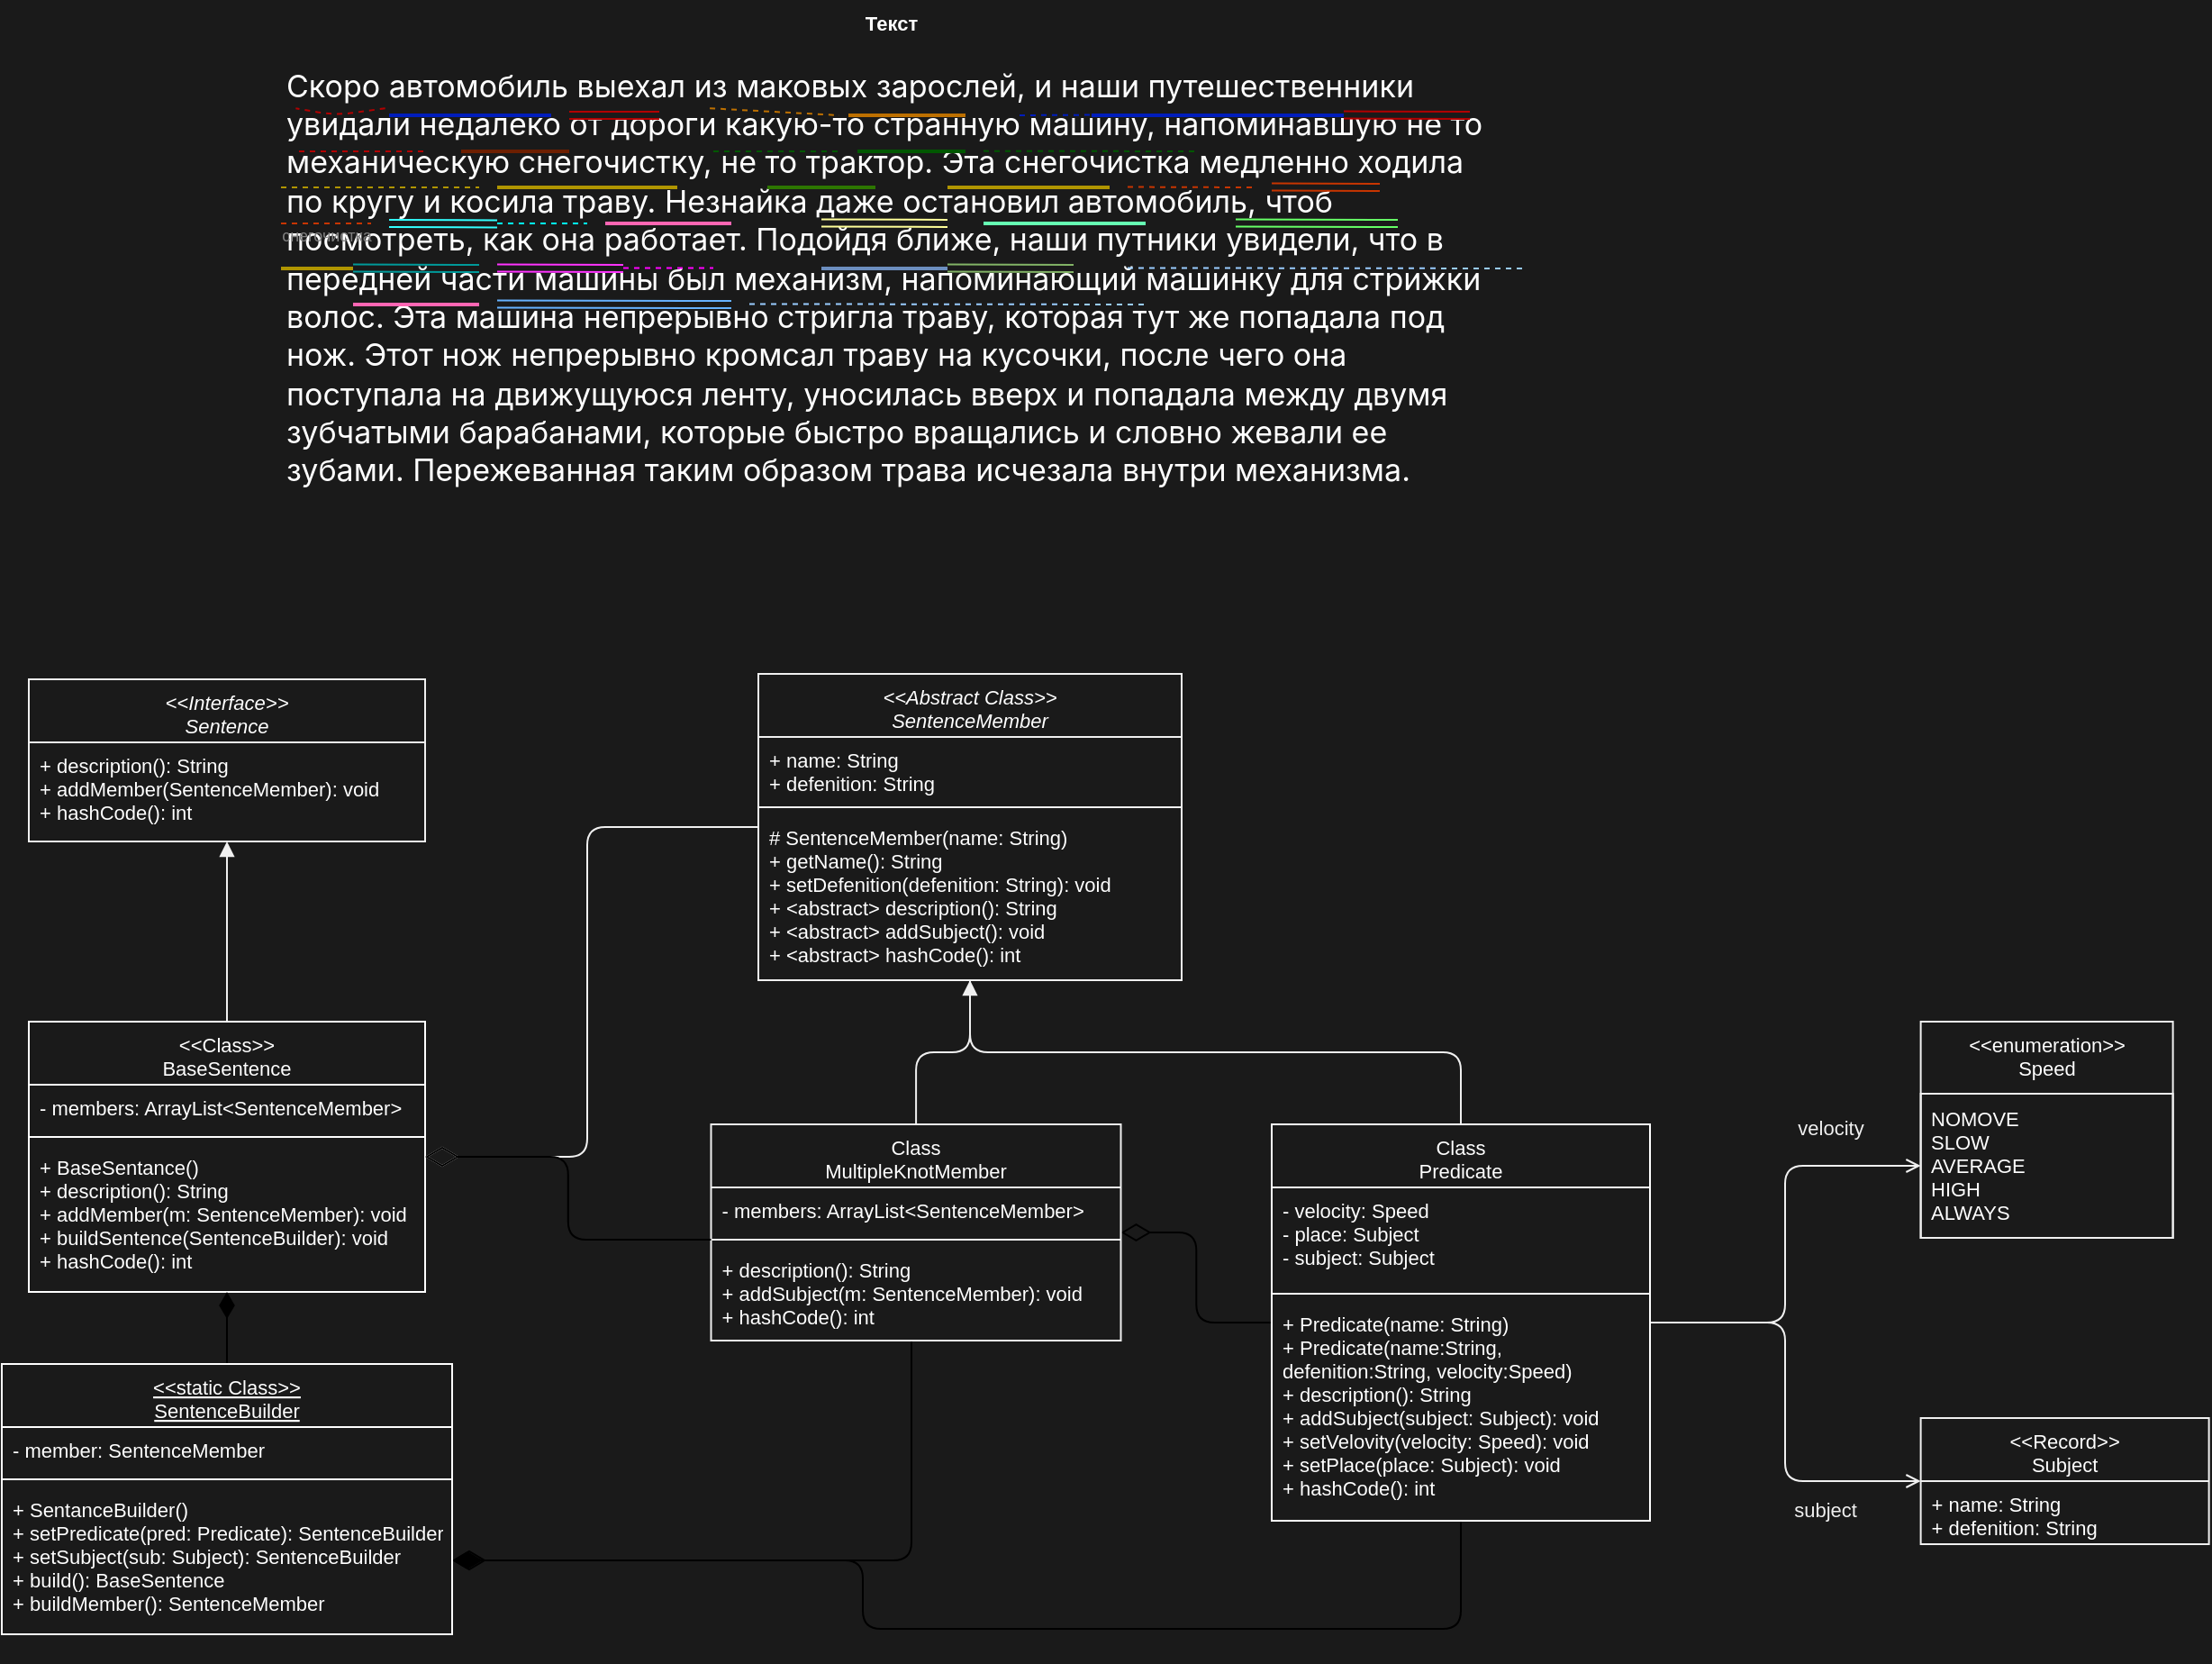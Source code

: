 <mxfile>
    <diagram id="77RbhD9AB3qgGdtPII2Z" name="Страница 1">
        <mxGraphModel dx="1239" dy="537" grid="1" gridSize="10" guides="1" tooltips="1" connect="1" arrows="1" fold="1" page="0" pageScale="1" pageWidth="1169" pageHeight="827" background="#1A1A1A" math="0" shadow="0">
            <root>
                <mxCell id="0"/>
                <mxCell id="1" parent="0"/>
                <mxCell id="2" value="&lt;h1 style=&quot;text-align: center; font-size: 11px;&quot;&gt;&lt;font color=&quot;#ffffff&quot;&gt;Текст&lt;/font&gt;&lt;/h1&gt;&lt;p style=&quot;font-size: 17px;&quot;&gt;&lt;span style=&quot;font-family: -apple-system, BlinkMacSystemFont, &amp;quot;Segoe UI&amp;quot;, Roboto, &amp;quot;Helvetica Neue&amp;quot;, Arial, &amp;quot;Noto Sans&amp;quot;, sans-serif, &amp;quot;Apple Color Emoji&amp;quot;, &amp;quot;Segoe UI Emoji&amp;quot;, &amp;quot;Segoe UI Symbol&amp;quot;, &amp;quot;Noto Color Emoji&amp;quot;;&quot;&gt;&lt;font color=&quot;#ffffff&quot;&gt;Скоро автомобиль выехал из маковых зарослей, и наши путешественники увидали недалеко от дороги какую-то странную машину, напоминавшую не то механическую снегочистку, не то трактор. Эта снегочистка медленно ходила по кругу и косила траву. Незнайка даже остановил автомобиль, чтоб посмотреть, как она работает. Подойдя ближе, наши путники увидели, что в передней части машины был механизм, напоминающий машинку для стрижки волос. Эта машина непрерывно стригла траву, которая тут же попадала под нож. Этот нож непрерывно кромсал траву на кусочки, после чего она поступала на движущуюся ленту, уносилась вверх и попадала между двумя зубчатыми барабанами, которые быстро вращались и словно жевали ее зубами. Пережеванная таким образом трава исчезала внутри механизма.&lt;/font&gt;&lt;/span&gt;&lt;br style=&quot;font-size: 11px;&quot;&gt;&lt;/p&gt;" style="text;html=1;strokeColor=none;fillColor=none;spacing=5;spacingTop=-20;whiteSpace=wrap;overflow=hidden;rounded=0;fontSize=11;movable=1;resizable=1;rotatable=1;deletable=1;editable=1;connectable=1;" parent="1" vertex="1">
                    <mxGeometry x="58" y="66" width="680" height="300" as="geometry"/>
                </mxCell>
                <mxCell id="3" value="" style="shape=link;html=1;fontSize=17;fontColor=#FF3333;fillColor=#e51400;strokeColor=#B20000;" parent="1" edge="1">
                    <mxGeometry width="100" relative="1" as="geometry">
                        <mxPoint x="220" y="120" as="sourcePoint"/>
                        <mxPoint x="270" y="120" as="targetPoint"/>
                    </mxGeometry>
                </mxCell>
                <mxCell id="6" value="" style="line;strokeWidth=2;html=1;labelBackgroundColor=none;fontSize=17;fontColor=#ffffff;fillColor=#0050ef;strokeColor=#001DBC;" parent="1" vertex="1">
                    <mxGeometry x="120" y="110" width="90" height="20" as="geometry"/>
                </mxCell>
                <mxCell id="7" value="" style="endArrow=none;dashed=1;html=1;fontSize=17;fontColor=#FF3333;exitX=0.088;exitY=0.167;exitDx=0;exitDy=0;exitPerimeter=0;entryX=0.015;entryY=0.167;entryDx=0;entryDy=0;entryPerimeter=0;fillColor=#e51400;strokeColor=#B20000;" parent="1" source="2" target="2" edge="1">
                    <mxGeometry width="50" height="50" relative="1" as="geometry">
                        <mxPoint x="210" y="210" as="sourcePoint"/>
                        <mxPoint x="260" y="160" as="targetPoint"/>
                        <Array as="points">
                            <mxPoint x="90" y="120"/>
                        </Array>
                    </mxGeometry>
                </mxCell>
                <mxCell id="9" value="" style="endArrow=none;dashed=1;html=1;fontSize=17;fontColor=#FF3333;exitX=0.353;exitY=0.167;exitDx=0;exitDy=0;exitPerimeter=0;fillColor=#f0a30a;strokeColor=#BD7000;" parent="1" source="2" edge="1">
                    <mxGeometry width="50" height="50" relative="1" as="geometry">
                        <mxPoint x="320" y="220" as="sourcePoint"/>
                        <mxPoint x="370" y="120" as="targetPoint"/>
                    </mxGeometry>
                </mxCell>
                <mxCell id="12" value="" style="line;strokeWidth=2;html=1;labelBackgroundColor=none;fontSize=17;fontColor=#000000;fillColor=#f0a30a;strokeColor=#BD7000;" parent="1" vertex="1">
                    <mxGeometry x="375" y="115" width="65" height="10" as="geometry"/>
                </mxCell>
                <mxCell id="14" value="" style="line;strokeWidth=2;html=1;labelBackgroundColor=none;fontSize=17;fontColor=#ffffff;fillColor=#0050ef;strokeColor=#001DBC;" parent="1" vertex="1">
                    <mxGeometry x="510" y="115" width="140" height="10" as="geometry"/>
                </mxCell>
                <mxCell id="15" value="" style="shape=link;html=1;fontSize=17;fontColor=#FF3333;fillColor=#e51400;strokeColor=#B20000;" parent="1" edge="1">
                    <mxGeometry width="100" relative="1" as="geometry">
                        <mxPoint x="650" y="119.78" as="sourcePoint"/>
                        <mxPoint x="720" y="120" as="targetPoint"/>
                    </mxGeometry>
                </mxCell>
                <mxCell id="16" value="" style="endArrow=none;dashed=1;html=1;fontSize=17;fontColor=#FF3333;fillColor=#0050ef;strokeColor=#001DBC;" parent="1" edge="1">
                    <mxGeometry width="50" height="50" relative="1" as="geometry">
                        <mxPoint x="470" y="120" as="sourcePoint"/>
                        <mxPoint x="510" y="119.78" as="targetPoint"/>
                    </mxGeometry>
                </mxCell>
                <mxCell id="17" value="" style="endArrow=none;dashed=1;html=1;fontSize=17;fontColor=#FF3333;fillColor=#e51400;strokeColor=#B20000;" parent="1" edge="1">
                    <mxGeometry width="50" height="50" relative="1" as="geometry">
                        <mxPoint x="70" y="140" as="sourcePoint"/>
                        <mxPoint x="140" y="140" as="targetPoint"/>
                    </mxGeometry>
                </mxCell>
                <mxCell id="21" value="" style="line;strokeWidth=2;html=1;labelBackgroundColor=none;fontSize=17;fontColor=#ffffff;fillColor=#a0522d;strokeColor=#6D1F00;" parent="1" vertex="1">
                    <mxGeometry x="160" y="130" width="60" height="20" as="geometry"/>
                </mxCell>
                <mxCell id="22" value="" style="line;strokeWidth=2;html=1;labelBackgroundColor=none;fontSize=17;fillColor=#008a00;strokeColor=#005700;fontColor=#ffffff;" parent="1" vertex="1">
                    <mxGeometry x="380" y="135" width="60" height="10" as="geometry"/>
                </mxCell>
                <mxCell id="23" value="" style="endArrow=none;dashed=1;html=1;fontSize=17;fontColor=#FF3333;fillColor=#008a00;strokeColor=#005700;" parent="1" edge="1">
                    <mxGeometry width="50" height="50" relative="1" as="geometry">
                        <mxPoint x="300" y="140" as="sourcePoint"/>
                        <mxPoint x="370" y="140" as="targetPoint"/>
                    </mxGeometry>
                </mxCell>
                <mxCell id="27" value="" style="endArrow=none;dashed=1;html=1;fontSize=17;fontColor=#FF3333;fillColor=#008a00;strokeColor=#005700;" parent="1" edge="1">
                    <mxGeometry width="50" height="50" relative="1" as="geometry">
                        <mxPoint x="450" y="139.81" as="sourcePoint"/>
                        <mxPoint x="570" y="140" as="targetPoint"/>
                    </mxGeometry>
                </mxCell>
                <mxCell id="28" value="" style="line;strokeWidth=2;html=1;labelBackgroundColor=none;fontSize=17;fontColor=#000000;fillColor=#e3c800;strokeColor=#B09500;" parent="1" vertex="1">
                    <mxGeometry x="180" y="150" width="100" height="20" as="geometry"/>
                </mxCell>
                <mxCell id="29" value="" style="endArrow=none;dashed=1;html=1;fontSize=17;fontColor=#FF3333;fillColor=#e3c800;strokeColor=#B09500;" parent="1" edge="1">
                    <mxGeometry width="50" height="50" relative="1" as="geometry">
                        <mxPoint x="60.0" y="160" as="sourcePoint"/>
                        <mxPoint x="170" y="160" as="targetPoint"/>
                    </mxGeometry>
                </mxCell>
                <mxCell id="30" value="" style="line;strokeWidth=2;html=1;labelBackgroundColor=none;fontSize=17;fontColor=#ffffff;fillColor=#60a917;strokeColor=#2D7600;" parent="1" vertex="1">
                    <mxGeometry x="330" y="150" width="60" height="20" as="geometry"/>
                </mxCell>
                <mxCell id="31" value="" style="line;strokeWidth=2;html=1;labelBackgroundColor=none;fontSize=17;fontColor=#000000;fillColor=#e3c800;strokeColor=#B09500;" parent="1" vertex="1">
                    <mxGeometry x="430" y="155" width="90" height="10" as="geometry"/>
                </mxCell>
                <mxCell id="32" value="" style="shape=link;html=1;fontSize=17;fontColor=#FF3333;fillColor=#fa6800;strokeColor=#C73500;" parent="1" edge="1">
                    <mxGeometry width="100" relative="1" as="geometry">
                        <mxPoint x="610" y="159.77" as="sourcePoint"/>
                        <mxPoint x="670" y="160" as="targetPoint"/>
                    </mxGeometry>
                </mxCell>
                <mxCell id="33" value="" style="endArrow=none;dashed=1;html=1;fontSize=17;fontColor=#FF3333;fillColor=#fa6800;strokeColor=#C73500;" parent="1" edge="1">
                    <mxGeometry width="50" height="50" relative="1" as="geometry">
                        <mxPoint x="530.0" y="159.77" as="sourcePoint"/>
                        <mxPoint x="600" y="160" as="targetPoint"/>
                    </mxGeometry>
                </mxCell>
                <mxCell id="34" value="" style="endArrow=none;dashed=1;html=1;fontSize=17;fontColor=#FF3333;fillColor=#fa6800;strokeColor=#C73500;" parent="1" edge="1">
                    <mxGeometry width="50" height="50" relative="1" as="geometry">
                        <mxPoint x="60" y="180" as="sourcePoint"/>
                        <mxPoint x="110" y="180" as="targetPoint"/>
                    </mxGeometry>
                </mxCell>
                <mxCell id="35" value="" style="shape=link;html=1;fontSize=17;fontColor=#FF3333;fillColor=#b1ddf0;strokeColor=#33FFFF;" parent="1" edge="1">
                    <mxGeometry width="100" relative="1" as="geometry">
                        <mxPoint x="120" y="180.0" as="sourcePoint"/>
                        <mxPoint x="180" y="180.23" as="targetPoint"/>
                    </mxGeometry>
                </mxCell>
                <mxCell id="36" value="" style="endArrow=none;dashed=1;html=1;fontSize=17;fontColor=#FF3333;fillColor=#fa6800;strokeColor=#00FFFF;" parent="1" edge="1">
                    <mxGeometry width="50" height="50" relative="1" as="geometry">
                        <mxPoint x="180" y="180" as="sourcePoint"/>
                        <mxPoint x="230" y="180" as="targetPoint"/>
                    </mxGeometry>
                </mxCell>
                <mxCell id="38" value="" style="line;strokeWidth=2;html=1;labelBackgroundColor=none;fontSize=17;fontColor=#ffffff;fillColor=none;strokeColor=#FF66B3;gradientColor=none;" parent="1" vertex="1">
                    <mxGeometry x="240" y="170" width="70" height="20" as="geometry"/>
                </mxCell>
                <mxCell id="39" value="" style="shape=link;html=1;fontSize=17;fontColor=#FF3333;fillColor=#e51400;strokeColor=#FFFF99;" parent="1" edge="1">
                    <mxGeometry width="100" relative="1" as="geometry">
                        <mxPoint x="360" y="179.76" as="sourcePoint"/>
                        <mxPoint x="430" y="179.98" as="targetPoint"/>
                    </mxGeometry>
                </mxCell>
                <mxCell id="41" value="" style="line;strokeWidth=2;html=1;labelBackgroundColor=none;fontSize=17;fontColor=#ffffff;fillColor=none;strokeColor=#66FFB3;gradientColor=none;" parent="1" vertex="1">
                    <mxGeometry x="450" y="170" width="90" height="20" as="geometry"/>
                </mxCell>
                <mxCell id="42" value="" style="shape=link;html=1;fontSize=17;fontColor=#FF3333;fillColor=#e51400;strokeColor=#66FF66;" parent="1" edge="1">
                    <mxGeometry width="100" relative="1" as="geometry">
                        <mxPoint x="590" y="179.76" as="sourcePoint"/>
                        <mxPoint x="680" y="180" as="targetPoint"/>
                    </mxGeometry>
                </mxCell>
                <mxCell id="43" value="" style="line;strokeWidth=2;html=1;labelBackgroundColor=none;fontSize=17;fontColor=#000000;fillColor=#e3c800;strokeColor=#B09500;" parent="1" vertex="1">
                    <mxGeometry x="60" y="200" width="40" height="10" as="geometry"/>
                </mxCell>
                <mxCell id="44" value="&lt;font color=&quot;#808080&quot; style=&quot;font-size: 9px;&quot;&gt;снегочистка&lt;/font&gt;" style="text;html=1;align=center;verticalAlign=middle;resizable=0;points=[];autosize=1;strokeColor=none;fillColor=none;fontSize=17;fontColor=#FF3333;" parent="1" vertex="1">
                    <mxGeometry x="50" y="170" width="70" height="30" as="geometry"/>
                </mxCell>
                <mxCell id="45" value="" style="shape=link;html=1;fontSize=17;fontColor=#FF3333;fillColor=#b1ddf0;strokeColor=#009999;" parent="1" edge="1">
                    <mxGeometry width="100" relative="1" as="geometry">
                        <mxPoint x="100" y="204.76" as="sourcePoint"/>
                        <mxPoint x="170" y="205" as="targetPoint"/>
                    </mxGeometry>
                </mxCell>
                <mxCell id="46" value="" style="shape=link;html=1;fontSize=17;fontColor=#FF3333;fillColor=#b1ddf0;strokeColor=#FF33FF;" parent="1" edge="1">
                    <mxGeometry width="100" relative="1" as="geometry">
                        <mxPoint x="180" y="204.78" as="sourcePoint"/>
                        <mxPoint x="250" y="205.02" as="targetPoint"/>
                    </mxGeometry>
                </mxCell>
                <mxCell id="47" value="" style="endArrow=none;dashed=1;html=1;fontSize=17;fontColor=#FF3333;fillColor=#fa6800;strokeColor=#FF00FF;" parent="1" edge="1">
                    <mxGeometry width="50" height="50" relative="1" as="geometry">
                        <mxPoint x="250" y="204.78" as="sourcePoint"/>
                        <mxPoint x="300" y="204.78" as="targetPoint"/>
                    </mxGeometry>
                </mxCell>
                <mxCell id="48" value="" style="line;strokeWidth=2;html=1;labelBackgroundColor=none;fontSize=17;fillColor=#dae8fc;strokeColor=#6c8ebf;gradientColor=#7ea6e0;" parent="1" vertex="1">
                    <mxGeometry x="360" y="195" width="70" height="20" as="geometry"/>
                </mxCell>
                <mxCell id="49" value="" style="shape=link;html=1;fontSize=17;fontColor=#FF3333;fillColor=#d5e8d4;strokeColor=#82b366;gradientColor=#97d077;" parent="1" edge="1">
                    <mxGeometry width="100" relative="1" as="geometry">
                        <mxPoint x="430" y="204.78" as="sourcePoint"/>
                        <mxPoint x="500" y="205.0" as="targetPoint"/>
                    </mxGeometry>
                </mxCell>
                <mxCell id="58" value="&lt;&lt;Record&gt;&gt;&#10;Subject" style="swimlane;fontStyle=0;align=center;verticalAlign=top;childLayout=stackLayout;horizontal=1;startSize=35;horizontalStack=0;resizeParent=1;resizeParentMax=0;resizeLast=0;collapsible=1;marginBottom=0;rounded=0;shadow=0;glass=0;labelBackgroundColor=none;strokeColor=#F0F0F0;fontSize=11;fontColor=#FFFFFF;fillColor=none;gradientColor=none;" parent="1" vertex="1">
                    <mxGeometry x="970.31" y="843" width="160" height="70" as="geometry"/>
                </mxCell>
                <mxCell id="59" value="+ name: String&#10;+ defenition: String&#10;" style="text;strokeColor=none;fillColor=none;align=left;verticalAlign=top;spacingLeft=4;spacingRight=4;overflow=hidden;rotatable=0;points=[[0,0.5],[1,0.5]];portConstraint=eastwest;rounded=0;shadow=0;glass=0;labelBackgroundColor=none;fontSize=11;fontColor=#FFFFFF;" parent="58" vertex="1">
                    <mxGeometry y="35" width="160" height="35" as="geometry"/>
                </mxCell>
                <mxCell id="101" style="edgeStyle=elbowEdgeStyle;html=1;strokeColor=#F0F0F0;strokeWidth=1;fontSize=11;fontColor=#FFFFFF;startArrow=none;startFill=0;endArrow=diamondThin;endFill=0;exitX=0;exitY=0.5;exitDx=0;exitDy=0;startSize=15;endSize=16;" parent="1" source="62" target="94" edge="1">
                    <mxGeometry relative="1" as="geometry">
                        <Array as="points">
                            <mxPoint x="230" y="600"/>
                        </Array>
                    </mxGeometry>
                </mxCell>
                <mxCell id="130" value="" style="edgeStyle=orthogonalEdgeStyle;html=1;strokeColor=#F0F0F0;strokeWidth=1;fontSize=11;fontColor=#FFFFFF;startArrow=none;startFill=0;endArrow=none;endFill=0;" parent="1" source="62" target="126" edge="1">
                    <mxGeometry relative="1" as="geometry"/>
                </mxCell>
                <mxCell id="62" value="&lt;&lt;Abstract Class&gt;&gt;&#10;SentenсeMember" style="swimlane;fontStyle=2;align=center;verticalAlign=top;childLayout=stackLayout;horizontal=1;startSize=35;horizontalStack=0;resizeParent=1;resizeParentMax=0;resizeLast=0;collapsible=1;marginBottom=0;rounded=0;shadow=0;glass=0;labelBackgroundColor=none;strokeColor=#F0F0F0;fontSize=11;fontColor=#FFFFFF;fillColor=none;gradientColor=none;" parent="1" vertex="1">
                    <mxGeometry x="325" y="430" width="235" height="170" as="geometry"/>
                </mxCell>
                <mxCell id="63" value="+ name: String&#10;+ defenition: String" style="text;strokeColor=none;fillColor=none;align=left;verticalAlign=top;spacingLeft=4;spacingRight=4;overflow=hidden;rotatable=0;points=[[0,0.5],[1,0.5]];portConstraint=eastwest;rounded=0;shadow=0;glass=0;labelBackgroundColor=none;fontSize=11;fontColor=#FFFFFF;" parent="62" vertex="1">
                    <mxGeometry y="35" width="235" height="35" as="geometry"/>
                </mxCell>
                <mxCell id="64" value="" style="line;strokeWidth=1;fillColor=none;align=left;verticalAlign=middle;spacingTop=-1;spacingLeft=3;spacingRight=3;rotatable=0;labelPosition=right;points=[];portConstraint=eastwest;strokeColor=inherit;rounded=0;shadow=0;glass=0;labelBackgroundColor=none;fontSize=11;fontColor=#FFFFFF;" parent="62" vertex="1">
                    <mxGeometry y="70" width="235" height="8" as="geometry"/>
                </mxCell>
                <mxCell id="65" value="# SentenceMember(name: String)&#10;+ getName(): String&#10;+ setDefenition(defenition: String): void&#10;+ &lt;abstract&gt; description(): String&#10;+ &lt;abstract&gt; addSubject(): void&#10;+ &lt;abstract&gt; hashCode(): int" style="text;strokeColor=none;fillColor=none;align=left;verticalAlign=top;spacingLeft=4;spacingRight=4;overflow=hidden;rotatable=0;points=[[0,0.5],[1,0.5]];portConstraint=eastwest;rounded=0;shadow=0;glass=0;labelBackgroundColor=none;fontSize=11;fontColor=#FFFFFF;" parent="62" vertex="1">
                    <mxGeometry y="78" width="235" height="92" as="geometry"/>
                </mxCell>
                <mxCell id="76" style="edgeStyle=elbowEdgeStyle;html=1;fontColor=#FFFFFF;startArrow=none;startFill=0;endArrow=open;endFill=0;strokeColor=#F0F0F0;" parent="1" source="67" target="75" edge="1">
                    <mxGeometry relative="1" as="geometry"/>
                </mxCell>
                <mxCell id="77" value="velocity" style="edgeLabel;html=1;align=center;verticalAlign=middle;resizable=0;points=[];fontColor=#F0F0F0;labelBackgroundColor=none;" parent="76" vertex="1" connectable="0">
                    <mxGeometry x="0.186" relative="1" as="geometry">
                        <mxPoint x="25" y="-43" as="offset"/>
                    </mxGeometry>
                </mxCell>
                <mxCell id="82" style="edgeStyle=elbowEdgeStyle;html=1;strokeColor=#F0F0F0;fontColor=#FFFFFF;startArrow=none;startFill=0;endArrow=open;endFill=0;strokeWidth=1;" parent="1" source="67" target="58" edge="1">
                    <mxGeometry relative="1" as="geometry"/>
                </mxCell>
                <mxCell id="116" value="subject" style="edgeLabel;html=1;align=center;verticalAlign=middle;resizable=0;points=[];fontSize=11;fontColor=#F0F0F0;labelBackgroundColor=none;" parent="82" vertex="1" connectable="0">
                    <mxGeometry x="0.367" y="3" relative="1" as="geometry">
                        <mxPoint x="22" y="19" as="offset"/>
                    </mxGeometry>
                </mxCell>
                <mxCell id="131" style="edgeStyle=orthogonalEdgeStyle;html=1;endArrow=diamondThin;endFill=0;jumpSize=10;endSize=14;" edge="1" parent="1" source="67" target="126">
                    <mxGeometry relative="1" as="geometry"/>
                </mxCell>
                <mxCell id="152" style="edgeStyle=orthogonalEdgeStyle;jumpSize=10;html=1;endArrow=diamondThin;endFill=0;startSize=16;endSize=16;" edge="1" parent="1" source="67" target="146">
                    <mxGeometry relative="1" as="geometry">
                        <Array as="points">
                            <mxPoint x="715" y="960"/>
                            <mxPoint x="383" y="960"/>
                            <mxPoint x="383" y="922"/>
                        </Array>
                    </mxGeometry>
                </mxCell>
                <mxCell id="67" value="Class&#10;Predicate" style="swimlane;fontStyle=0;align=center;verticalAlign=top;childLayout=stackLayout;horizontal=1;startSize=35;horizontalStack=0;resizeParent=1;resizeParentMax=0;resizeLast=0;collapsible=1;marginBottom=0;rounded=0;shadow=0;glass=0;labelBackgroundColor=none;strokeColor=#FFFFFF;fontSize=11;fontColor=#FFFFFF;fillColor=none;gradientColor=none;" parent="1" vertex="1">
                    <mxGeometry x="610" y="680" width="210" height="220" as="geometry"/>
                </mxCell>
                <mxCell id="68" value="- velocity: Speed&#10;- place: Subject&#10;- subject: Subject" style="text;strokeColor=none;fillColor=none;align=left;verticalAlign=top;spacingLeft=4;spacingRight=4;overflow=hidden;rotatable=0;points=[[0,0.5],[1,0.5]];portConstraint=eastwest;rounded=0;shadow=0;glass=0;labelBackgroundColor=none;fontSize=11;fontColor=#FFFFFF;" parent="67" vertex="1">
                    <mxGeometry y="35" width="210" height="55" as="geometry"/>
                </mxCell>
                <mxCell id="69" value="" style="line;strokeWidth=1;fillColor=none;align=left;verticalAlign=middle;spacingTop=-1;spacingLeft=3;spacingRight=3;rotatable=0;labelPosition=right;points=[];portConstraint=eastwest;strokeColor=inherit;rounded=0;shadow=0;glass=0;labelBackgroundColor=none;fontSize=11;fontColor=#FFFFFF;" parent="67" vertex="1">
                    <mxGeometry y="90" width="210" height="8" as="geometry"/>
                </mxCell>
                <mxCell id="70" value="+ Predicate(name: String)&#10;+ Predicate(name:String, &#10;defenition:String, velocity:Speed)&#10;+ description(): String&#10;+ addSubject(subject: Subject): void&#10;+ setVelovity(velocity: Speed): void&#10;+ setPlace(place: Subject): void&#10;+ hashCode(): int" style="text;strokeColor=none;fillColor=none;align=left;verticalAlign=top;spacingLeft=4;spacingRight=4;overflow=hidden;rotatable=0;points=[[0,0.5],[1,0.5]];portConstraint=eastwest;rounded=0;shadow=0;glass=0;labelBackgroundColor=none;fontSize=11;fontColor=#FFFFFF;" parent="67" vertex="1">
                    <mxGeometry y="98" width="210" height="122" as="geometry"/>
                </mxCell>
                <mxCell id="73" value="" style="html=1;verticalAlign=bottom;endArrow=none;strokeColor=#F0F0F0;fontSize=11;fontColor=#FFFFFF;exitX=0.5;exitY=1;exitDx=0;exitDy=0;edgeStyle=orthogonalEdgeStyle;endFill=0;startArrow=block;startFill=1;fillColor=#f5f5f5;entryX=0.5;entryY=0;entryDx=0;entryDy=0;" parent="1" source="62" target="67" edge="1">
                    <mxGeometry width="80" relative="1" as="geometry">
                        <mxPoint x="380" y="640" as="sourcePoint"/>
                        <mxPoint x="460" y="640" as="targetPoint"/>
                    </mxGeometry>
                </mxCell>
                <mxCell id="74" value="&amp;lt;&amp;lt;enumeration&amp;gt;&amp;gt;&lt;br style=&quot;font-size: 11px;&quot;&gt;Speed" style="swimlane;fontStyle=0;align=center;verticalAlign=top;childLayout=stackLayout;horizontal=1;startSize=40;horizontalStack=0;resizeParent=1;resizeParentMax=0;resizeLast=0;collapsible=0;marginBottom=0;html=1;fontSize=11;fillColor=none;fontColor=#FFFFFF;strokeColor=#F0F0F0;" parent="1" vertex="1">
                    <mxGeometry x="970.31" y="623" width="140" height="120" as="geometry"/>
                </mxCell>
                <mxCell id="75" value="NOMOVE&lt;br style=&quot;font-size: 11px;&quot;&gt;SLOW&lt;br style=&quot;font-size: 11px;&quot;&gt;AVERAGE&lt;br style=&quot;font-size: 11px;&quot;&gt;HIGH&lt;br style=&quot;font-size: 11px;&quot;&gt;ALWAYS" style="text;html=1;strokeColor=#F0F0F0;fillColor=none;align=left;verticalAlign=middle;spacingLeft=4;spacingRight=4;overflow=hidden;rotatable=0;points=[[0,0.5],[1,0.5]];portConstraint=eastwest;fontSize=11;fontColor=#FFFFFF;" parent="74" vertex="1">
                    <mxGeometry y="40" width="140" height="80" as="geometry"/>
                </mxCell>
                <mxCell id="98" value="" style="edgeStyle=elbowEdgeStyle;html=1;strokeColor=#F0F0F0;strokeWidth=1;fontSize=11;fontColor=#FFFFFF;startArrow=block;startFill=1;endArrow=none;endFill=0;" parent="1" target="94" edge="1" source="85">
                    <mxGeometry relative="1" as="geometry">
                        <mxPoint x="-100" y="560" as="sourcePoint"/>
                    </mxGeometry>
                </mxCell>
                <mxCell id="85" value="&lt;&lt;Interface&gt;&gt;&#10;Sentenсe" style="swimlane;fontStyle=2;align=center;verticalAlign=top;childLayout=stackLayout;horizontal=1;startSize=35;horizontalStack=0;resizeParent=1;resizeParentMax=0;resizeLast=0;collapsible=1;marginBottom=0;rounded=0;shadow=0;glass=0;labelBackgroundColor=none;strokeColor=#F0F0F0;fontSize=11;fontColor=#FFFFFF;fillColor=none;gradientColor=none;" parent="1" vertex="1">
                    <mxGeometry x="-80" y="433" width="220" height="90" as="geometry"/>
                </mxCell>
                <mxCell id="88" value="+ description(): String&#10;+ addMember(SentenceMember): void&#10;+ hashCode(): int" style="text;strokeColor=none;fillColor=none;align=left;verticalAlign=top;spacingLeft=4;spacingRight=4;overflow=hidden;rotatable=0;points=[[0,0.5],[1,0.5]];portConstraint=eastwest;rounded=0;shadow=0;glass=0;labelBackgroundColor=none;fontSize=11;fontColor=#FFFFFF;" parent="85" vertex="1">
                    <mxGeometry y="35" width="220" height="55" as="geometry"/>
                </mxCell>
                <mxCell id="90" value="" style="line;strokeWidth=2;html=1;labelBackgroundColor=none;fontSize=17;fontColor=#000000;fillColor=none;strokeColor=#FF66B3;" parent="1" vertex="1">
                    <mxGeometry x="100" y="220" width="70" height="10" as="geometry"/>
                </mxCell>
                <mxCell id="91" value="" style="shape=link;html=1;fontSize=17;fontColor=#FF3333;fillColor=#b1ddf0;strokeColor=#66B2FF;" parent="1" edge="1">
                    <mxGeometry width="100" relative="1" as="geometry">
                        <mxPoint x="180.0" y="224.71" as="sourcePoint"/>
                        <mxPoint x="310" y="225" as="targetPoint"/>
                    </mxGeometry>
                </mxCell>
                <mxCell id="92" value="" style="endArrow=none;dashed=1;html=1;fontSize=17;fontColor=#FF3333;fillColor=#fa6800;strokeColor=#99CCFF;" parent="1" edge="1">
                    <mxGeometry width="50" height="50" relative="1" as="geometry">
                        <mxPoint x="320.0" y="224.71" as="sourcePoint"/>
                        <mxPoint x="540" y="225" as="targetPoint"/>
                    </mxGeometry>
                </mxCell>
                <mxCell id="93" value="" style="endArrow=none;dashed=1;html=1;fontSize=17;fontColor=#FF3333;fillColor=#fa6800;strokeColor=#99CCFF;" parent="1" edge="1">
                    <mxGeometry width="50" height="50" relative="1" as="geometry">
                        <mxPoint x="530.0" y="204.71" as="sourcePoint"/>
                        <mxPoint x="750" y="205" as="targetPoint"/>
                    </mxGeometry>
                </mxCell>
                <mxCell id="94" value="&lt;&lt;Class&gt;&gt;&#10;BaseSentence" style="swimlane;fontStyle=0;align=center;verticalAlign=top;childLayout=stackLayout;horizontal=1;startSize=35;horizontalStack=0;resizeParent=1;resizeParentMax=0;resizeLast=0;collapsible=1;marginBottom=0;rounded=0;shadow=0;glass=0;labelBackgroundColor=none;strokeColor=#FFFFFF;fontSize=11;fontColor=#FFFFFF;fillColor=none;gradientColor=none;" parent="1" vertex="1">
                    <mxGeometry x="-80" y="623" width="220" height="150" as="geometry"/>
                </mxCell>
                <mxCell id="95" value="- members: ArrayList&lt;SentenceMember&gt;" style="text;strokeColor=none;fillColor=none;align=left;verticalAlign=top;spacingLeft=4;spacingRight=4;overflow=hidden;rotatable=0;points=[[0,0.5],[1,0.5]];portConstraint=eastwest;rounded=0;shadow=0;glass=0;labelBackgroundColor=none;fontSize=11;fontColor=#FFFFFF;" parent="94" vertex="1">
                    <mxGeometry y="35" width="220" height="25" as="geometry"/>
                </mxCell>
                <mxCell id="96" value="" style="line;strokeWidth=1;fillColor=none;align=left;verticalAlign=middle;spacingTop=-1;spacingLeft=3;spacingRight=3;rotatable=0;labelPosition=right;points=[];portConstraint=eastwest;strokeColor=inherit;rounded=0;shadow=0;glass=0;labelBackgroundColor=none;fontSize=11;fontColor=#FFFFFF;" parent="94" vertex="1">
                    <mxGeometry y="60" width="220" height="8" as="geometry"/>
                </mxCell>
                <mxCell id="97" value="+ BaseSentance()&#10;+ description(): String&#10;+ addMember(m: SentenceMember): void&#10;+ buildSentence(SentenceBuilder): void&#10;+ hashCode(): int" style="text;strokeColor=none;fillColor=none;align=left;verticalAlign=top;spacingLeft=4;spacingRight=4;overflow=hidden;rotatable=0;points=[[0,0.5],[1,0.5]];portConstraint=eastwest;rounded=0;shadow=0;glass=0;labelBackgroundColor=none;fontSize=11;fontColor=#FFFFFF;" parent="94" vertex="1">
                    <mxGeometry y="68" width="220" height="82" as="geometry"/>
                </mxCell>
                <mxCell id="150" style="edgeStyle=orthogonalEdgeStyle;jumpSize=10;html=1;endArrow=diamondThin;endFill=1;endSize=14;exitX=0.489;exitY=1;exitDx=0;exitDy=0;exitPerimeter=0;" edge="1" parent="1" source="129" target="146">
                    <mxGeometry relative="1" as="geometry">
                        <mxPoint x="180" y="890" as="targetPoint"/>
                    </mxGeometry>
                </mxCell>
                <mxCell id="126" value="Class&#10;MultipleKnotMember" style="swimlane;fontStyle=0;align=center;verticalAlign=top;childLayout=stackLayout;horizontal=1;startSize=35;horizontalStack=0;resizeParent=1;resizeParentMax=0;resizeLast=0;collapsible=1;marginBottom=0;rounded=0;shadow=0;glass=0;labelBackgroundColor=none;strokeColor=#F0F0F0;fontSize=11;fontColor=#FFFFFF;fillColor=none;gradientColor=none;" parent="1" vertex="1">
                    <mxGeometry x="298.75" y="680" width="227.5" height="120" as="geometry">
                        <mxRectangle x="302.5" y="590" width="140" height="40" as="alternateBounds"/>
                    </mxGeometry>
                </mxCell>
                <mxCell id="127" value="- members: ArrayList&lt;SentenceMember&gt;" style="text;strokeColor=none;fillColor=none;align=left;verticalAlign=top;spacingLeft=4;spacingRight=4;overflow=hidden;rotatable=0;points=[[0,0.5],[1,0.5]];portConstraint=eastwest;rounded=0;shadow=0;glass=0;labelBackgroundColor=none;fontSize=11;fontColor=#FFFFFF;" parent="126" vertex="1">
                    <mxGeometry y="35" width="227.5" height="25" as="geometry"/>
                </mxCell>
                <mxCell id="128" value="" style="line;strokeWidth=1;fillColor=none;align=left;verticalAlign=middle;spacingTop=-1;spacingLeft=3;spacingRight=3;rotatable=0;labelPosition=right;points=[];portConstraint=eastwest;strokeColor=inherit;rounded=0;shadow=0;glass=0;labelBackgroundColor=none;fontSize=11;fontColor=#FFFFFF;" parent="126" vertex="1">
                    <mxGeometry y="60" width="227.5" height="8" as="geometry"/>
                </mxCell>
                <mxCell id="129" value="+ description(): String&#10;+ addSubject(m: SentenceMember): void&#10;+ hashCode(): int" style="text;strokeColor=none;fillColor=none;align=left;verticalAlign=top;spacingLeft=4;spacingRight=4;overflow=hidden;rotatable=0;points=[[0,0.5],[1,0.5]];portConstraint=eastwest;rounded=0;shadow=0;glass=0;labelBackgroundColor=none;fontSize=11;fontColor=#FFFFFF;" parent="126" vertex="1">
                    <mxGeometry y="68" width="227.5" height="52" as="geometry"/>
                </mxCell>
                <mxCell id="147" style="edgeStyle=none;html=1;endArrow=diamondThin;endFill=1;jumpSize=7;endSize=12;" edge="1" parent="1" source="143" target="94">
                    <mxGeometry relative="1" as="geometry"/>
                </mxCell>
                <mxCell id="143" value="&lt;&lt;static Class&gt;&gt;&#10;SentenceBuilder" style="swimlane;fontStyle=4;align=center;verticalAlign=top;childLayout=stackLayout;horizontal=1;startSize=35;horizontalStack=0;resizeParent=1;resizeParentMax=0;resizeLast=0;collapsible=1;marginBottom=0;rounded=0;shadow=0;glass=0;labelBackgroundColor=none;strokeColor=#FFFFFF;fontSize=11;fontColor=#FFFFFF;fillColor=none;gradientColor=none;" vertex="1" parent="1">
                    <mxGeometry x="-95" y="813" width="250" height="150" as="geometry"/>
                </mxCell>
                <mxCell id="144" value="- member: SentenceMember" style="text;strokeColor=none;fillColor=none;align=left;verticalAlign=top;spacingLeft=4;spacingRight=4;overflow=hidden;rotatable=0;points=[[0,0.5],[1,0.5]];portConstraint=eastwest;rounded=0;shadow=0;glass=0;labelBackgroundColor=none;fontSize=11;fontColor=#FFFFFF;" vertex="1" parent="143">
                    <mxGeometry y="35" width="250" height="25" as="geometry"/>
                </mxCell>
                <mxCell id="145" value="" style="line;strokeWidth=1;fillColor=none;align=left;verticalAlign=middle;spacingTop=-1;spacingLeft=3;spacingRight=3;rotatable=0;labelPosition=right;points=[];portConstraint=eastwest;strokeColor=inherit;rounded=0;shadow=0;glass=0;labelBackgroundColor=none;fontSize=11;fontColor=#FFFFFF;" vertex="1" parent="143">
                    <mxGeometry y="60" width="250" height="8" as="geometry"/>
                </mxCell>
                <mxCell id="146" value="+ SentanceBuilder()&#10;+ setPredicate(pred: Predicate): SentenceBuilder&#10;+ setSubject(sub: Subject): SentenceBuilder&#10;+ build(): BaseSentence&#10;+ buildMember(): SentenceMember&#10;" style="text;strokeColor=none;fillColor=none;align=left;verticalAlign=top;spacingLeft=4;spacingRight=4;overflow=hidden;rotatable=0;points=[[0,0.5],[1,0.5]];portConstraint=eastwest;rounded=0;shadow=0;glass=0;labelBackgroundColor=none;fontSize=11;fontColor=#FFFFFF;" vertex="1" parent="143">
                    <mxGeometry y="68" width="250" height="82" as="geometry"/>
                </mxCell>
                <mxCell id="151" style="edgeStyle=orthogonalEdgeStyle;jumpSize=10;html=1;endArrow=diamondThin;endFill=0;endSize=16;startSize=16;" edge="1" parent="1" source="128" target="94">
                    <mxGeometry relative="1" as="geometry">
                        <mxPoint x="180" y="730" as="targetPoint"/>
                    </mxGeometry>
                </mxCell>
            </root>
        </mxGraphModel>
    </diagram>
</mxfile>